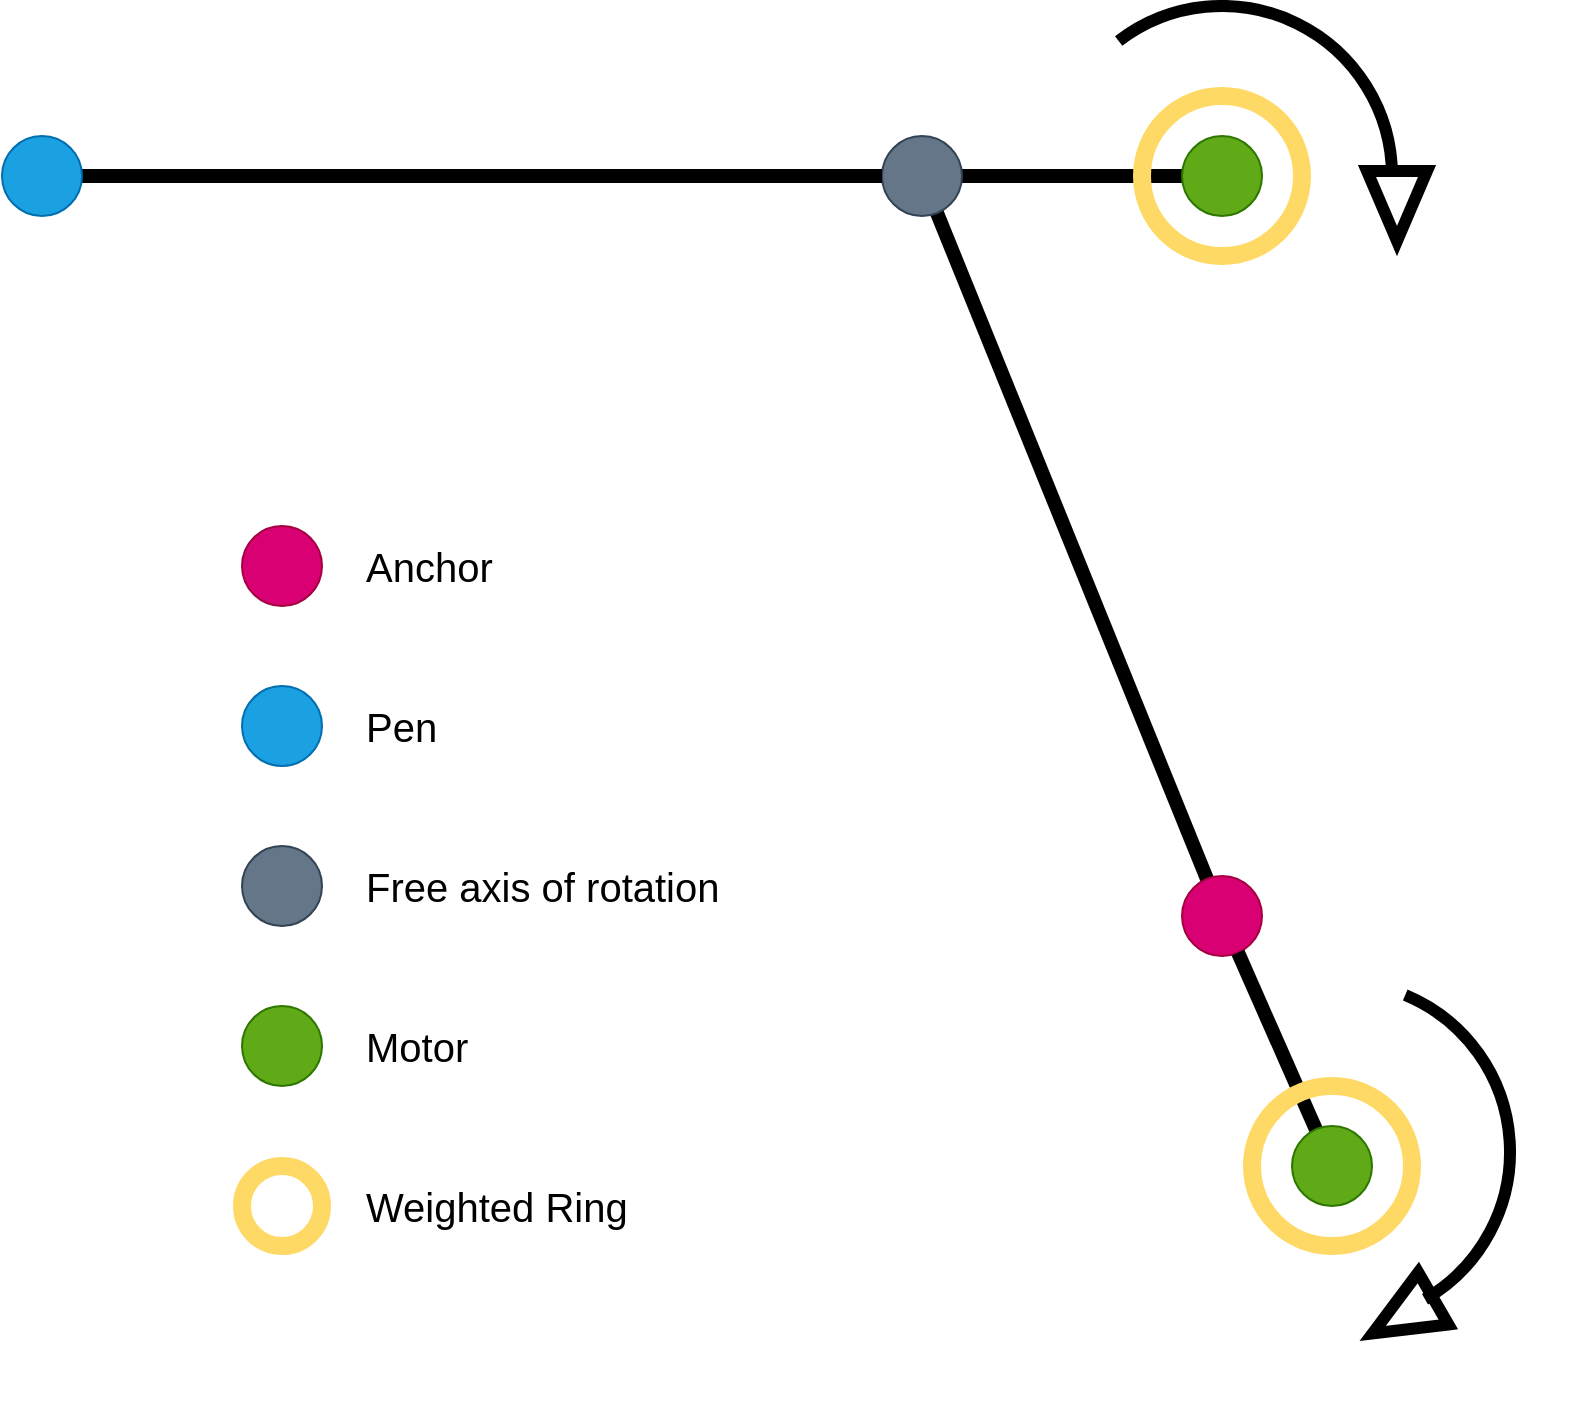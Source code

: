 <mxfile version="17.2.2" type="github"><diagram id="vw0osyHE8EjjYchKXd36" name="Page-1"><mxGraphModel dx="1242" dy="664" grid="1" gridSize="10" guides="1" tooltips="1" connect="1" arrows="1" fold="1" page="1" pageScale="1" pageWidth="850" pageHeight="1100" math="0" shadow="0"><root><mxCell id="0"/><mxCell id="1" parent="0"/><mxCell id="9uNRMu9eZSkaDnIiAzZb-14" value="" style="endArrow=none;html=1;rounded=0;fontSize=20;strokeColor=#000000;strokeWidth=7;startArrow=none;" parent="1" source="JcU-JbF_AnAd4ErA4KHb-62" edge="1"><mxGeometry width="50" height="50" relative="1" as="geometry"><mxPoint x="630" y="610" as="sourcePoint"/><mxPoint x="540" y="380" as="targetPoint"/></mxGeometry></mxCell><mxCell id="9uNRMu9eZSkaDnIiAzZb-10" value="" style="endArrow=none;html=1;rounded=0;fontSize=20;strokeColor=#000000;strokeWidth=7;startArrow=none;" parent="1" source="9uNRMu9eZSkaDnIiAzZb-11" target="JcU-JbF_AnAd4ErA4KHb-64" edge="1"><mxGeometry width="50" height="50" relative="1" as="geometry"><mxPoint x="380" y="380" as="sourcePoint"/><mxPoint x="750" y="420" as="targetPoint"/></mxGeometry></mxCell><mxCell id="9uNRMu9eZSkaDnIiAzZb-6" value="" style="ellipse;whiteSpace=wrap;html=1;aspect=fixed;fontSize=20;strokeColor=#FFD966;strokeWidth=9;fillColor=none;" parent="1" vertex="1"><mxGeometry x="650" y="340" width="80" height="80" as="geometry"/></mxCell><mxCell id="JcU-JbF_AnAd4ErA4KHb-43" value="" style="ellipse;whiteSpace=wrap;html=1;fillColor=#d80073;strokeColor=#A50040;fontColor=#ffffff;" parent="1" vertex="1"><mxGeometry x="200" y="555" width="40" height="40" as="geometry"/></mxCell><mxCell id="JcU-JbF_AnAd4ErA4KHb-45" value="" style="ellipse;whiteSpace=wrap;html=1;fillColor=#647687;strokeColor=#314354;fontColor=#ffffff;rotation=90;" parent="1" vertex="1"><mxGeometry x="200" y="715.001" width="40" height="40" as="geometry"/></mxCell><mxCell id="JcU-JbF_AnAd4ErA4KHb-46" value="" style="ellipse;whiteSpace=wrap;html=1;fillColor=#1ba1e2;strokeColor=#006EAF;fontColor=#ffffff;" parent="1" vertex="1"><mxGeometry x="200" y="635" width="40" height="40" as="geometry"/></mxCell><mxCell id="JcU-JbF_AnAd4ErA4KHb-53" value="&lt;font style=&quot;font-size: 20px&quot;&gt;Anchor&lt;br&gt;&lt;/font&gt;" style="text;html=1;strokeColor=none;fillColor=none;align=left;verticalAlign=middle;whiteSpace=wrap;rounded=0;" parent="1" vertex="1"><mxGeometry x="260" y="555" width="220" height="40" as="geometry"/></mxCell><mxCell id="JcU-JbF_AnAd4ErA4KHb-58" value="" style="ellipse;whiteSpace=wrap;html=1;fillColor=#60a917;strokeColor=#2D7600;fontColor=#ffffff;" parent="1" vertex="1"><mxGeometry x="200" y="795" width="40" height="40" as="geometry"/></mxCell><mxCell id="JcU-JbF_AnAd4ErA4KHb-59" value="&lt;font style=&quot;font-size: 20px&quot;&gt;Motor&lt;br&gt;&lt;/font&gt;" style="text;html=1;strokeColor=none;fillColor=none;align=left;verticalAlign=middle;whiteSpace=wrap;rounded=0;" parent="1" vertex="1"><mxGeometry x="260" y="795" width="220" height="40" as="geometry"/></mxCell><mxCell id="JcU-JbF_AnAd4ErA4KHb-60" value="&lt;font style=&quot;font-size: 20px&quot;&gt;Free axis of rotation&lt;br&gt;&lt;/font&gt;" style="text;html=1;strokeColor=none;fillColor=none;align=left;verticalAlign=middle;whiteSpace=wrap;rounded=0;" parent="1" vertex="1"><mxGeometry x="260" y="715" width="220" height="40" as="geometry"/></mxCell><mxCell id="JcU-JbF_AnAd4ErA4KHb-61" value="&lt;font style=&quot;font-size: 20px&quot;&gt;Pen&lt;br&gt;&lt;/font&gt;" style="text;html=1;strokeColor=none;fillColor=none;align=left;verticalAlign=middle;whiteSpace=wrap;rounded=0;" parent="1" vertex="1"><mxGeometry x="260" y="635" width="220" height="40" as="geometry"/></mxCell><mxCell id="JcU-JbF_AnAd4ErA4KHb-64" value="" style="ellipse;whiteSpace=wrap;html=1;fillColor=#60a917;strokeColor=#2D7600;fontColor=#ffffff;" parent="1" vertex="1"><mxGeometry x="670" y="360" width="40" height="40" as="geometry"/></mxCell><mxCell id="9uNRMu9eZSkaDnIiAzZb-2" value="" style="ellipse;whiteSpace=wrap;html=1;aspect=fixed;fontSize=20;strokeColor=#FFD966;strokeWidth=9;fillColor=none;" parent="1" vertex="1"><mxGeometry x="200" y="875" width="40" height="40" as="geometry"/></mxCell><mxCell id="9uNRMu9eZSkaDnIiAzZb-3" value="&lt;font style=&quot;font-size: 20px&quot;&gt;Weighted Ring&lt;br&gt;&lt;/font&gt;" style="text;html=1;strokeColor=none;fillColor=none;align=left;verticalAlign=middle;whiteSpace=wrap;rounded=0;" parent="1" vertex="1"><mxGeometry x="260" y="875" width="220" height="40" as="geometry"/></mxCell><mxCell id="9uNRMu9eZSkaDnIiAzZb-8" value="" style="verticalLabelPosition=bottom;verticalAlign=top;html=1;shape=mxgraph.basic.arc;startAngle=0.896;endAngle=0.25;fontSize=20;strokeColor=#000000;strokeWidth=6;fillColor=none;" parent="1" vertex="1"><mxGeometry x="605" y="295" width="170" height="170" as="geometry"/></mxCell><mxCell id="9uNRMu9eZSkaDnIiAzZb-9" value="" style="triangle;whiteSpace=wrap;html=1;fontSize=20;strokeColor=#000000;strokeWidth=6;fillColor=none;rotation=90;" parent="1" vertex="1"><mxGeometry x="760" y="380" width="35" height="30" as="geometry"/></mxCell><mxCell id="9uNRMu9eZSkaDnIiAzZb-11" value="" style="ellipse;whiteSpace=wrap;html=1;fillColor=#647687;strokeColor=#314354;fontColor=#ffffff;rotation=90;" parent="1" vertex="1"><mxGeometry x="520" y="360.001" width="40" height="40" as="geometry"/></mxCell><mxCell id="9uNRMu9eZSkaDnIiAzZb-12" value="" style="endArrow=none;html=1;rounded=0;fontSize=20;strokeColor=#000000;strokeWidth=7;" parent="1" source="9uNRMu9eZSkaDnIiAzZb-13" target="9uNRMu9eZSkaDnIiAzZb-11" edge="1"><mxGeometry width="50" height="50" relative="1" as="geometry"><mxPoint x="130" y="380" as="sourcePoint"/><mxPoint x="670.0" y="380" as="targetPoint"/></mxGeometry></mxCell><mxCell id="9uNRMu9eZSkaDnIiAzZb-13" value="" style="ellipse;whiteSpace=wrap;html=1;fillColor=#1ba1e2;strokeColor=#006EAF;fontColor=#ffffff;" parent="1" vertex="1"><mxGeometry x="80" y="360" width="40" height="40" as="geometry"/></mxCell><mxCell id="JcU-JbF_AnAd4ErA4KHb-62" value="" style="ellipse;whiteSpace=wrap;html=1;fillColor=#d80073;strokeColor=#A50040;fontColor=#ffffff;" parent="1" vertex="1"><mxGeometry x="670" y="730" width="40" height="40" as="geometry"/></mxCell><mxCell id="9uNRMu9eZSkaDnIiAzZb-16" value="" style="endArrow=none;html=1;rounded=0;fontSize=20;strokeColor=#000000;strokeWidth=7;startArrow=none;" parent="1" source="JcU-JbF_AnAd4ErA4KHb-62" target="9uNRMu9eZSkaDnIiAzZb-18" edge="1"><mxGeometry width="50" height="50" relative="1" as="geometry"><mxPoint x="720" y="845.001" as="sourcePoint"/><mxPoint x="910" y="885" as="targetPoint"/></mxGeometry></mxCell><mxCell id="9uNRMu9eZSkaDnIiAzZb-17" value="" style="ellipse;whiteSpace=wrap;html=1;aspect=fixed;fontSize=20;strokeColor=#FFD966;strokeWidth=9;fillColor=none;" parent="1" vertex="1"><mxGeometry x="705" y="835" width="80" height="80" as="geometry"/></mxCell><mxCell id="9uNRMu9eZSkaDnIiAzZb-18" value="" style="ellipse;whiteSpace=wrap;html=1;fillColor=#60a917;strokeColor=#2D7600;fontColor=#ffffff;" parent="1" vertex="1"><mxGeometry x="725" y="855" width="40" height="40" as="geometry"/></mxCell><mxCell id="9uNRMu9eZSkaDnIiAzZb-21" value="" style="group;rotation=60;" parent="1" vertex="1" connectable="0"><mxGeometry x="660" y="790" width="187.5" height="170" as="geometry"/></mxCell><mxCell id="9uNRMu9eZSkaDnIiAzZb-19" value="" style="verticalLabelPosition=bottom;verticalAlign=top;html=1;shape=mxgraph.basic.arc;startAngle=0.896;endAngle=0.25;fontSize=20;strokeColor=#000000;strokeWidth=6;fillColor=none;rotation=60;" parent="9uNRMu9eZSkaDnIiAzZb-21" vertex="1"><mxGeometry x="4" y="-7" width="170" height="170" as="geometry"/></mxCell><mxCell id="9uNRMu9eZSkaDnIiAzZb-20" value="" style="triangle;whiteSpace=wrap;html=1;fontSize=20;strokeColor=#000000;strokeWidth=6;fillColor=none;rotation=150;" parent="9uNRMu9eZSkaDnIiAzZb-21" vertex="1"><mxGeometry x="103" y="145" width="35" height="30" as="geometry"/></mxCell></root></mxGraphModel></diagram></mxfile>